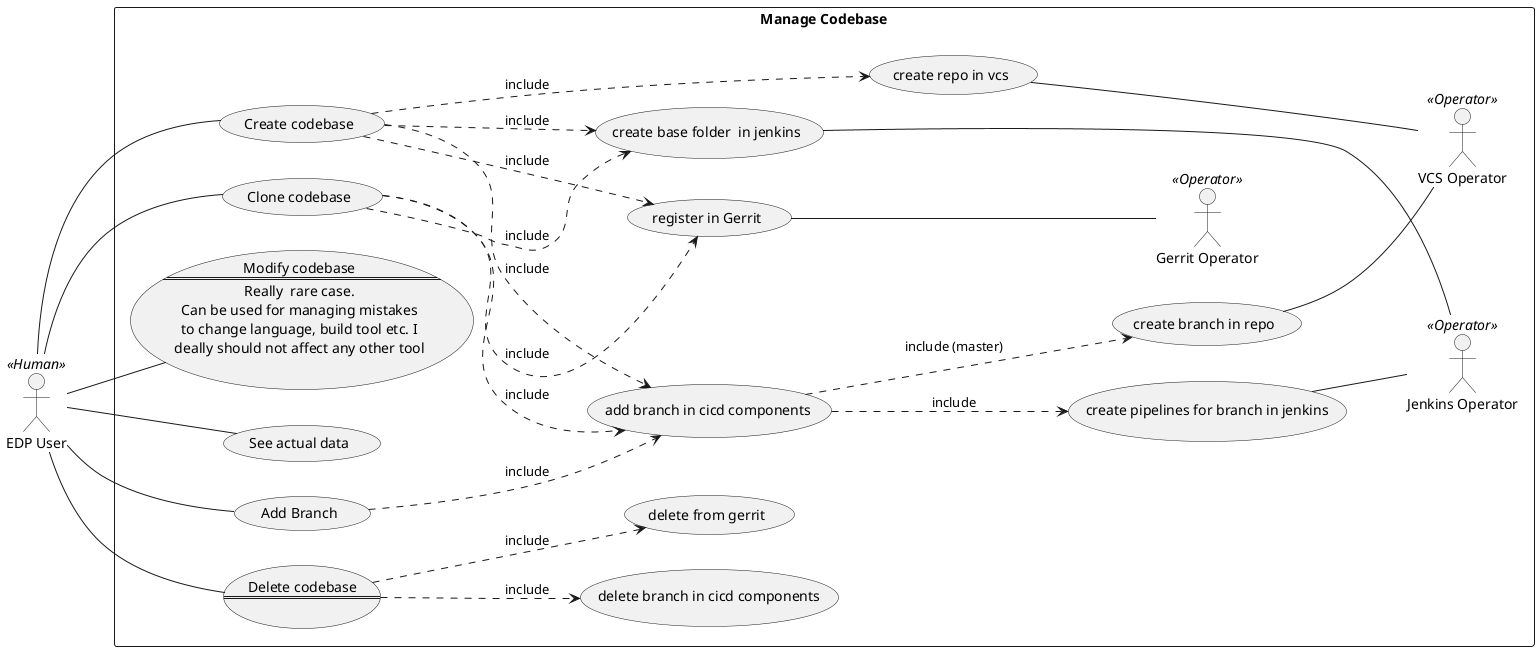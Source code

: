 @startuml

left to right direction
skinparam packageStyle rectangle

actor :EDP User: as edp_user << Human >>
' actor :Admin Console: as admin_console << Application >>



rectangle "Manage Codebase" {


  (Create codebase) as create_codebase
  edp_user -- create_codebase

  (create base folder  in jenkins) as create_base_folder
  create_codebase ..> create_base_folder : include
  actor :Jenkins Operator: as jenkins_operator << Operator >>
  create_base_folder -- jenkins_operator

  (create repo in vcs) as create_repo_in_vcs
  create_codebase ..> create_repo_in_vcs : include
  actor :VCS Operator: as vcs_operator << Operator >>
  create_repo_in_vcs -- vcs_operator


  (add branch in cicd components) as add_branch_to_cicd
  create_codebase ..> add_branch_to_cicd : include

  (create pipelines for branch in jenkins) as create_pipelines
  add_branch_to_cicd ..> create_pipelines : include
  create_pipelines -- jenkins_operator

  (create branch in repo) as create_branch_in_repo
  add_branch_to_cicd ..> create_branch_in_repo : include (master)
  create_branch_in_repo -- vcs_operator

  (register in Gerrit) as register_in_gerrit
  create_codebase ..> register_in_gerrit : include
  actor :Gerrit Operator: as gerrit_operator << Operator >>
  register_in_gerrit -- gerrit_operator


  (Clone codebase) as clone_codebase
  edp_user -- clone_codebase
  clone_codebase ..> create_base_folder : include
  clone_codebase ..> add_branch_to_cicd : include
  clone_codebase ..> register_in_gerrit : include


  usecase modify as "Modify codebase
  ==
  Really  rare case.
  Can be used for managing mistakes
  to change language, build tool etc. I
  deally should not affect any other tool
  "
  edp_user -- modify



  (See actual data) as see_actual_data
  edp_user -- see_actual_data

  usecase delete_codebase as "Delete codebase
  ==
  "


  (Add Branch) as create_codebase_branch
  edp_user -- create_codebase_branch
  create_codebase_branch ..> add_branch_to_cicd : include


  edp_user -- delete_codebase
  (delete branch in cicd components) as delete_branch_from_cicd
  delete_codebase ..> delete_branch_from_cicd : include
  delete_codebase ..> (delete from gerrit) : include

}


@enduml